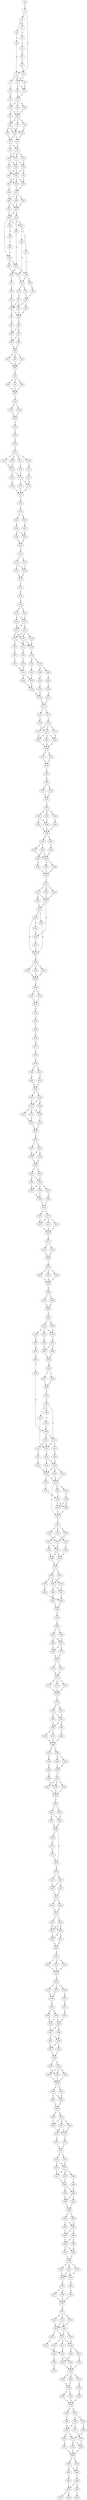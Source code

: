 strict digraph  {
	S0 -> S1 [ label = T ];
	S1 -> S2 [ label = G ];
	S1 -> S3 [ label = G ];
	S2 -> S4 [ label = G ];
	S2 -> S5 [ label = G ];
	S3 -> S6 [ label = C ];
	S3 -> S7 [ label = G ];
	S3 -> S8 [ label = A ];
	S4 -> S9 [ label = A ];
	S5 -> S10 [ label = G ];
	S6 -> S11 [ label = G ];
	S7 -> S12 [ label = A ];
	S8 -> S13 [ label = C ];
	S8 -> S11 [ label = G ];
	S9 -> S3 [ label = G ];
	S10 -> S14 [ label = T ];
	S11 -> S15 [ label = C ];
	S12 -> S16 [ label = A ];
	S13 -> S15 [ label = C ];
	S14 -> S17 [ label = G ];
	S15 -> S18 [ label = T ];
	S15 -> S19 [ label = A ];
	S15 -> S20 [ label = G ];
	S16 -> S19 [ label = A ];
	S17 -> S21 [ label = C ];
	S18 -> S22 [ label = C ];
	S19 -> S23 [ label = G ];
	S19 -> S22 [ label = C ];
	S20 -> S22 [ label = C ];
	S21 -> S24 [ label = C ];
	S22 -> S25 [ label = C ];
	S22 -> S26 [ label = T ];
	S22 -> S27 [ label = A ];
	S23 -> S25 [ label = C ];
	S24 -> S8 [ label = A ];
	S25 -> S28 [ label = C ];
	S25 -> S29 [ label = G ];
	S25 -> S30 [ label = A ];
	S26 -> S29 [ label = G ];
	S27 -> S28 [ label = C ];
	S28 -> S31 [ label = T ];
	S29 -> S32 [ label = C ];
	S29 -> S31 [ label = T ];
	S30 -> S32 [ label = C ];
	S31 -> S33 [ label = G ];
	S32 -> S34 [ label = C ];
	S32 -> S33 [ label = G ];
	S33 -> S35 [ label = G ];
	S33 -> S36 [ label = T ];
	S33 -> S37 [ label = A ];
	S34 -> S37 [ label = A ];
	S35 -> S38 [ label = G ];
	S36 -> S39 [ label = T ];
	S36 -> S40 [ label = C ];
	S37 -> S40 [ label = C ];
	S37 -> S38 [ label = G ];
	S38 -> S41 [ label = G ];
	S38 -> S42 [ label = C ];
	S39 -> S42 [ label = C ];
	S40 -> S42 [ label = C ];
	S40 -> S43 [ label = A ];
	S41 -> S44 [ label = G ];
	S42 -> S44 [ label = G ];
	S42 -> S45 [ label = C ];
	S42 -> S46 [ label = A ];
	S43 -> S45 [ label = C ];
	S44 -> S47 [ label = C ];
	S45 -> S47 [ label = C ];
	S46 -> S48 [ label = G ];
	S47 -> S49 [ label = C ];
	S47 -> S50 [ label = G ];
	S47 -> S51 [ label = T ];
	S48 -> S49 [ label = C ];
	S49 -> S52 [ label = G ];
	S49 -> S53 [ label = A ];
	S50 -> S52 [ label = G ];
	S51 -> S52 [ label = G ];
	S52 -> S54 [ label = A ];
	S52 -> S55 [ label = G ];
	S53 -> S55 [ label = G ];
	S54 -> S56 [ label = C ];
	S54 -> S57 [ label = T ];
	S54 -> S58 [ label = G ];
	S55 -> S59 [ label = C ];
	S55 -> S57 [ label = T ];
	S56 -> S60 [ label = G ];
	S57 -> S61 [ label = T ];
	S57 -> S62 [ label = A ];
	S58 -> S63 [ label = C ];
	S59 -> S63 [ label = C ];
	S59 -> S64 [ label = G ];
	S60 -> S65 [ label = C ];
	S61 -> S66 [ label = C ];
	S62 -> S67 [ label = G ];
	S63 -> S68 [ label = A ];
	S63 -> S66 [ label = C ];
	S64 -> S67 [ label = G ];
	S65 -> S59 [ label = C ];
	S66 -> S69 [ label = G ];
	S66 -> S70 [ label = C ];
	S67 -> S70 [ label = C ];
	S68 -> S71 [ label = T ];
	S69 -> S72 [ label = A ];
	S70 -> S73 [ label = T ];
	S70 -> S74 [ label = C ];
	S71 -> S75 [ label = G ];
	S72 -> S76 [ label = T ];
	S73 -> S77 [ label = C ];
	S74 -> S76 [ label = T ];
	S75 -> S78 [ label = G ];
	S76 -> S79 [ label = G ];
	S76 -> S80 [ label = C ];
	S77 -> S80 [ label = C ];
	S77 -> S81 [ label = T ];
	S78 -> S80 [ label = C ];
	S79 -> S82 [ label = G ];
	S80 -> S82 [ label = G ];
	S80 -> S83 [ label = T ];
	S81 -> S82 [ label = G ];
	S82 -> S84 [ label = G ];
	S83 -> S85 [ label = C ];
	S84 -> S86 [ label = C ];
	S84 -> S87 [ label = A ];
	S85 -> S86 [ label = C ];
	S86 -> S88 [ label = C ];
	S87 -> S89 [ label = A ];
	S87 -> S88 [ label = C ];
	S88 -> S90 [ label = T ];
	S89 -> S90 [ label = T ];
	S90 -> S91 [ label = G ];
	S90 -> S92 [ label = C ];
	S90 -> S93 [ label = T ];
	S91 -> S94 [ label = C ];
	S92 -> S94 [ label = C ];
	S93 -> S94 [ label = C ];
	S94 -> S95 [ label = C ];
	S95 -> S96 [ label = C ];
	S95 -> S97 [ label = T ];
	S95 -> S98 [ label = G ];
	S96 -> S99 [ label = T ];
	S97 -> S99 [ label = T ];
	S98 -> S99 [ label = T ];
	S99 -> S100 [ label = T ];
	S100 -> S101 [ label = T ];
	S100 -> S102 [ label = C ];
	S101 -> S103 [ label = T ];
	S102 -> S103 [ label = T ];
	S103 -> S104 [ label = C ];
	S104 -> S105 [ label = C ];
	S105 -> S106 [ label = A ];
	S106 -> S107 [ label = C ];
	S107 -> S108 [ label = C ];
	S107 -> S109 [ label = G ];
	S107 -> S110 [ label = A ];
	S107 -> S111 [ label = T ];
	S108 -> S112 [ label = C ];
	S109 -> S113 [ label = G ];
	S110 -> S112 [ label = C ];
	S111 -> S114 [ label = T ];
	S112 -> S115 [ label = G ];
	S112 -> S116 [ label = A ];
	S113 -> S117 [ label = C ];
	S114 -> S115 [ label = G ];
	S115 -> S118 [ label = C ];
	S115 -> S119 [ label = G ];
	S116 -> S120 [ label = A ];
	S117 -> S119 [ label = G ];
	S118 -> S121 [ label = G ];
	S119 -> S121 [ label = G ];
	S120 -> S121 [ label = G ];
	S121 -> S122 [ label = A ];
	S122 -> S123 [ label = C ];
	S123 -> S124 [ label = C ];
	S123 -> S125 [ label = A ];
	S124 -> S126 [ label = A ];
	S125 -> S127 [ label = G ];
	S126 -> S128 [ label = G ];
	S126 -> S129 [ label = A ];
	S127 -> S129 [ label = A ];
	S128 -> S130 [ label = G ];
	S129 -> S130 [ label = G ];
	S130 -> S131 [ label = A ];
	S131 -> S132 [ label = C ];
	S131 -> S133 [ label = T ];
	S132 -> S134 [ label = A ];
	S132 -> S135 [ label = C ];
	S133 -> S135 [ label = C ];
	S134 -> S136 [ label = A ];
	S135 -> S136 [ label = A ];
	S136 -> S137 [ label = C ];
	S137 -> S138 [ label = G ];
	S138 -> S139 [ label = A ];
	S139 -> S140 [ label = C ];
	S139 -> S141 [ label = T ];
	S140 -> S142 [ label = C ];
	S140 -> S143 [ label = A ];
	S141 -> S142 [ label = C ];
	S142 -> S144 [ label = G ];
	S142 -> S145 [ label = T ];
	S143 -> S144 [ label = G ];
	S144 -> S146 [ label = G ];
	S144 -> S147 [ label = C ];
	S145 -> S146 [ label = G ];
	S145 -> S148 [ label = T ];
	S145 -> S147 [ label = C ];
	S146 -> S149 [ label = A ];
	S146 -> S150 [ label = G ];
	S147 -> S151 [ label = C ];
	S147 -> S149 [ label = A ];
	S148 -> S149 [ label = A ];
	S149 -> S152 [ label = A ];
	S150 -> S153 [ label = C ];
	S151 -> S154 [ label = G ];
	S152 -> S155 [ label = A ];
	S152 -> S156 [ label = G ];
	S153 -> S157 [ label = C ];
	S154 -> S158 [ label = T ];
	S155 -> S159 [ label = A ];
	S155 -> S160 [ label = T ];
	S156 -> S161 [ label = C ];
	S157 -> S162 [ label = G ];
	S158 -> S162 [ label = G ];
	S159 -> S163 [ label = A ];
	S160 -> S164 [ label = C ];
	S161 -> S165 [ label = T ];
	S162 -> S165 [ label = T ];
	S162 -> S166 [ label = G ];
	S163 -> S167 [ label = C ];
	S164 -> S168 [ label = A ];
	S165 -> S169 [ label = G ];
	S166 -> S169 [ label = G ];
	S167 -> S170 [ label = G ];
	S168 -> S171 [ label = A ];
	S169 -> S170 [ label = G ];
	S170 -> S172 [ label = A ];
	S171 -> S172 [ label = A ];
	S172 -> S173 [ label = C ];
	S172 -> S174 [ label = T ];
	S173 -> S175 [ label = A ];
	S174 -> S176 [ label = G ];
	S175 -> S177 [ label = C ];
	S175 -> S178 [ label = T ];
	S175 -> S179 [ label = A ];
	S176 -> S178 [ label = T ];
	S177 -> S180 [ label = C ];
	S178 -> S180 [ label = C ];
	S178 -> S181 [ label = A ];
	S178 -> S182 [ label = G ];
	S179 -> S182 [ label = G ];
	S180 -> S183 [ label = A ];
	S181 -> S183 [ label = A ];
	S182 -> S183 [ label = A ];
	S183 -> S184 [ label = G ];
	S183 -> S185 [ label = A ];
	S184 -> S186 [ label = C ];
	S185 -> S186 [ label = C ];
	S186 -> S187 [ label = T ];
	S187 -> S188 [ label = G ];
	S188 -> S189 [ label = C ];
	S188 -> S190 [ label = T ];
	S189 -> S191 [ label = G ];
	S190 -> S191 [ label = G ];
	S191 -> S192 [ label = C ];
	S192 -> S193 [ label = C ];
	S192 -> S194 [ label = G ];
	S192 -> S195 [ label = A ];
	S193 -> S196 [ label = A ];
	S193 -> S197 [ label = C ];
	S194 -> S198 [ label = G ];
	S195 -> S196 [ label = A ];
	S196 -> S199 [ label = A ];
	S197 -> S199 [ label = A ];
	S198 -> S199 [ label = A ];
	S199 -> S200 [ label = G ];
	S199 -> S201 [ label = C ];
	S200 -> S202 [ label = C ];
	S200 -> S203 [ label = A ];
	S201 -> S204 [ label = T ];
	S202 -> S205 [ label = A ];
	S202 -> S206 [ label = T ];
	S203 -> S205 [ label = A ];
	S204 -> S205 [ label = A ];
	S205 -> S207 [ label = C ];
	S205 -> S208 [ label = T ];
	S206 -> S209 [ label = G ];
	S207 -> S210 [ label = C ];
	S208 -> S210 [ label = C ];
	S209 -> S210 [ label = C ];
	S210 -> S211 [ label = T ];
	S211 -> S212 [ label = C ];
	S211 -> S213 [ label = T ];
	S211 -> S214 [ label = G ];
	S212 -> S215 [ label = T ];
	S212 -> S216 [ label = A ];
	S213 -> S215 [ label = T ];
	S214 -> S215 [ label = T ];
	S215 -> S217 [ label = C ];
	S215 -> S218 [ label = C ];
	S216 -> S217 [ label = C ];
	S217 -> S219 [ label = C ];
	S217 -> S220 [ label = T ];
	S218 -> S221 [ label = A ];
	S219 -> S222 [ label = G ];
	S219 -> S223 [ label = G ];
	S220 -> S223 [ label = G ];
	S221 -> S223 [ label = G ];
	S222 -> S218 [ label = C ];
	S223 -> S224 [ label = G ];
	S224 -> S225 [ label = T ];
	S224 -> S226 [ label = C ];
	S224 -> S227 [ label = A ];
	S225 -> S228 [ label = G ];
	S226 -> S228 [ label = G ];
	S227 -> S228 [ label = G ];
	S228 -> S229 [ label = G ];
	S229 -> S230 [ label = C ];
	S229 -> S231 [ label = T ];
	S230 -> S232 [ label = T ];
	S231 -> S232 [ label = T ];
	S232 -> S233 [ label = G ];
	S233 -> S234 [ label = G ];
	S234 -> S235 [ label = T ];
	S235 -> S236 [ label = G ];
	S236 -> S237 [ label = G ];
	S237 -> S238 [ label = T ];
	S238 -> S239 [ label = T ];
	S239 -> S240 [ label = C ];
	S239 -> S241 [ label = T ];
	S240 -> S242 [ label = A ];
	S241 -> S243 [ label = G ];
	S242 -> S244 [ label = G ];
	S243 -> S244 [ label = G ];
	S244 -> S245 [ label = C ];
	S244 -> S246 [ label = T ];
	S245 -> S247 [ label = A ];
	S246 -> S248 [ label = T ];
	S246 -> S247 [ label = A ];
	S247 -> S249 [ label = G ];
	S247 -> S250 [ label = C ];
	S247 -> S251 [ label = A ];
	S248 -> S250 [ label = C ];
	S249 -> S252 [ label = C ];
	S250 -> S253 [ label = T ];
	S251 -> S252 [ label = C ];
	S252 -> S254 [ label = T ];
	S253 -> S254 [ label = T ];
	S254 -> S255 [ label = G ];
	S255 -> S256 [ label = T ];
	S255 -> S257 [ label = C ];
	S256 -> S258 [ label = G ];
	S257 -> S258 [ label = G ];
	S257 -> S259 [ label = A ];
	S258 -> S260 [ label = G ];
	S259 -> S260 [ label = G ];
	S260 -> S261 [ label = T ];
	S260 -> S262 [ label = C ];
	S261 -> S263 [ label = C ];
	S262 -> S264 [ label = G ];
	S262 -> S263 [ label = C ];
	S263 -> S265 [ label = A ];
	S263 -> S266 [ label = C ];
	S263 -> S267 [ label = G ];
	S264 -> S265 [ label = A ];
	S265 -> S268 [ label = C ];
	S266 -> S268 [ label = C ];
	S267 -> S269 [ label = G ];
	S268 -> S270 [ label = T ];
	S269 -> S270 [ label = T ];
	S270 -> S271 [ label = C ];
	S270 -> S272 [ label = G ];
	S271 -> S273 [ label = C ];
	S271 -> S274 [ label = T ];
	S271 -> S275 [ label = G ];
	S272 -> S275 [ label = G ];
	S273 -> S276 [ label = A ];
	S274 -> S276 [ label = A ];
	S275 -> S276 [ label = A ];
	S276 -> S277 [ label = A ];
	S277 -> S278 [ label = C ];
	S277 -> S279 [ label = T ];
	S278 -> S280 [ label = C ];
	S279 -> S280 [ label = C ];
	S280 -> S281 [ label = T ];
	S281 -> S282 [ label = G ];
	S281 -> S283 [ label = C ];
	S281 -> S284 [ label = T ];
	S282 -> S285 [ label = A ];
	S283 -> S285 [ label = A ];
	S284 -> S285 [ label = A ];
	S285 -> S286 [ label = A ];
	S286 -> S287 [ label = C ];
	S286 -> S288 [ label = T ];
	S287 -> S289 [ label = G ];
	S288 -> S289 [ label = G ];
	S289 -> S290 [ label = G ];
	S290 -> S291 [ label = C ];
	S290 -> S292 [ label = G ];
	S291 -> S293 [ label = A ];
	S291 -> S294 [ label = A ];
	S291 -> S295 [ label = C ];
	S292 -> S293 [ label = A ];
	S293 -> S296 [ label = G ];
	S294 -> S297 [ label = G ];
	S295 -> S298 [ label = A ];
	S296 -> S299 [ label = A ];
	S296 -> S300 [ label = G ];
	S297 -> S301 [ label = G ];
	S298 -> S300 [ label = G ];
	S299 -> S302 [ label = T ];
	S300 -> S302 [ label = T ];
	S301 -> S303 [ label = A ];
	S302 -> S304 [ label = A ];
	S303 -> S305 [ label = G ];
	S304 -> S306 [ label = C ];
	S304 -> S307 [ label = T ];
	S305 -> S308 [ label = G ];
	S306 -> S309 [ label = T ];
	S307 -> S309 [ label = T ];
	S308 -> S310 [ label = A ];
	S308 -> S311 [ label = C ];
	S309 -> S312 [ label = T ];
	S310 -> S313 [ label = G ];
	S310 -> S314 [ label = A ];
	S311 -> S315 [ label = C ];
	S311 -> S314 [ label = A ];
	S312 -> S316 [ label = C ];
	S313 -> S317 [ label = T ];
	S314 -> S318 [ label = C ];
	S315 -> S319 [ label = G ];
	S316 -> S320 [ label = C ];
	S316 -> S321 [ label = G ];
	S316 -> S311 [ label = C ];
	S317 -> S322 [ label = C ];
	S318 -> S323 [ label = A ];
	S318 -> S324 [ label = T ];
	S319 -> S323 [ label = A ];
	S320 -> S325 [ label = A ];
	S321 -> S314 [ label = A ];
	S322 -> S326 [ label = C ];
	S323 -> S327 [ label = G ];
	S323 -> S326 [ label = C ];
	S323 -> S328 [ label = T ];
	S324 -> S326 [ label = C ];
	S325 -> S308 [ label = G ];
	S326 -> S329 [ label = T ];
	S326 -> S330 [ label = C ];
	S327 -> S330 [ label = C ];
	S328 -> S330 [ label = C ];
	S329 -> S331 [ label = C ];
	S330 -> S332 [ label = G ];
	S330 -> S333 [ label = A ];
	S330 -> S334 [ label = C ];
	S331 -> S335 [ label = C ];
	S332 -> S335 [ label = C ];
	S333 -> S336 [ label = T ];
	S334 -> S337 [ label = C ];
	S335 -> S338 [ label = T ];
	S335 -> S339 [ label = G ];
	S336 -> S339 [ label = G ];
	S336 -> S338 [ label = T ];
	S337 -> S340 [ label = C ];
	S337 -> S341 [ label = T ];
	S337 -> S342 [ label = A ];
	S338 -> S334 [ label = C ];
	S339 -> S334 [ label = C ];
	S340 -> S343 [ label = A ];
	S340 -> S344 [ label = T ];
	S341 -> S345 [ label = C ];
	S342 -> S345 [ label = C ];
	S343 -> S346 [ label = A ];
	S343 -> S347 [ label = G ];
	S344 -> S348 [ label = C ];
	S345 -> S347 [ label = G ];
	S346 -> S349 [ label = G ];
	S347 -> S350 [ label = C ];
	S347 -> S349 [ label = G ];
	S348 -> S350 [ label = C ];
	S349 -> S351 [ label = C ];
	S350 -> S351 [ label = C ];
	S351 -> S352 [ label = A ];
	S351 -> S353 [ label = G ];
	S352 -> S354 [ label = C ];
	S352 -> S355 [ label = G ];
	S352 -> S356 [ label = T ];
	S353 -> S354 [ label = C ];
	S354 -> S357 [ label = C ];
	S354 -> S358 [ label = G ];
	S355 -> S359 [ label = A ];
	S356 -> S357 [ label = C ];
	S357 -> S360 [ label = G ];
	S358 -> S361 [ label = A ];
	S359 -> S360 [ label = G ];
	S360 -> S362 [ label = G ];
	S361 -> S362 [ label = G ];
	S362 -> S363 [ label = C ];
	S363 -> S364 [ label = A ];
	S364 -> S365 [ label = C ];
	S364 -> S366 [ label = G ];
	S365 -> S367 [ label = C ];
	S365 -> S368 [ label = G ];
	S366 -> S367 [ label = C ];
	S367 -> S369 [ label = A ];
	S367 -> S370 [ label = C ];
	S368 -> S369 [ label = A ];
	S369 -> S371 [ label = G ];
	S370 -> S371 [ label = G ];
	S371 -> S372 [ label = A ];
	S371 -> S373 [ label = C ];
	S372 -> S374 [ label = G ];
	S373 -> S374 [ label = G ];
	S374 -> S375 [ label = G ];
	S374 -> S376 [ label = A ];
	S374 -> S377 [ label = T ];
	S375 -> S378 [ label = A ];
	S376 -> S378 [ label = A ];
	S377 -> S378 [ label = A ];
	S378 -> S379 [ label = A ];
	S379 -> S380 [ label = G ];
	S379 -> S381 [ label = A ];
	S380 -> S382 [ label = C ];
	S380 -> S383 [ label = A ];
	S381 -> S382 [ label = C ];
	S382 -> S384 [ label = A ];
	S382 -> S385 [ label = C ];
	S383 -> S384 [ label = A ];
	S384 -> S386 [ label = G ];
	S384 -> S387 [ label = A ];
	S385 -> S388 [ label = C ];
	S386 -> S389 [ label = G ];
	S387 -> S389 [ label = G ];
	S388 -> S389 [ label = G ];
	S389 -> S390 [ label = G ];
	S389 -> S391 [ label = A ];
	S390 -> S392 [ label = A ];
	S390 -> S393 [ label = C ];
	S391 -> S394 [ label = G ];
	S392 -> S395 [ label = A ];
	S393 -> S395 [ label = A ];
	S394 -> S396 [ label = G ];
	S395 -> S397 [ label = T ];
	S396 -> S398 [ label = C ];
	S397 -> S399 [ label = C ];
	S397 -> S400 [ label = T ];
	S397 -> S401 [ label = G ];
	S398 -> S399 [ label = C ];
	S399 -> S402 [ label = T ];
	S400 -> S402 [ label = T ];
	S401 -> S402 [ label = T ];
	S402 -> S403 [ label = T ];
	S403 -> S404 [ label = C ];
	S403 -> S405 [ label = T ];
	S404 -> S406 [ label = T ];
	S404 -> S407 [ label = C ];
	S405 -> S406 [ label = T ];
	S406 -> S408 [ label = G ];
	S407 -> S408 [ label = G ];
	S408 -> S409 [ label = G ];
	S408 -> S410 [ label = G ];
	S409 -> S411 [ label = A ];
	S410 -> S412 [ label = A ];
	S411 -> S413 [ label = A ];
	S412 -> S414 [ label = G ];
	S412 -> S415 [ label = C ];
	S413 -> S410 [ label = G ];
	S414 -> S416 [ label = C ];
	S415 -> S417 [ label = G ];
	S415 -> S416 [ label = C ];
	S416 -> S418 [ label = T ];
	S417 -> S418 [ label = T ];
	S418 -> S419 [ label = G ];
	S418 -> S420 [ label = C ];
	S419 -> S421 [ label = G ];
	S420 -> S421 [ label = G ];
	S421 -> S422 [ label = A ];
	S421 -> S423 [ label = C ];
	S422 -> S424 [ label = G ];
	S422 -> S425 [ label = A ];
	S423 -> S425 [ label = A ];
	S423 -> S424 [ label = G ];
	S424 -> S426 [ label = G ];
	S425 -> S426 [ label = G ];
	S425 -> S427 [ label = A ];
	S426 -> S428 [ label = G ];
	S427 -> S428 [ label = G ];
	S428 -> S429 [ label = G ];
	S429 -> S430 [ label = A ];
	S429 -> S431 [ label = C ];
	S429 -> S432 [ label = G ];
	S430 -> S433 [ label = C ];
	S431 -> S433 [ label = C ];
	S432 -> S433 [ label = C ];
	S433 -> S434 [ label = G ];
	S434 -> S435 [ label = T ];
	S434 -> S436 [ label = G ];
	S434 -> S437 [ label = C ];
	S435 -> S438 [ label = T ];
	S436 -> S439 [ label = A ];
	S437 -> S438 [ label = T ];
	S438 -> S440 [ label = A ];
	S439 -> S441 [ label = G ];
	S440 -> S442 [ label = C ];
	S440 -> S443 [ label = T ];
	S441 -> S444 [ label = A ];
	S442 -> S445 [ label = T ];
	S443 -> S446 [ label = C ];
	S443 -> S445 [ label = T ];
	S444 -> S446 [ label = C ];
	S445 -> S447 [ label = A ];
	S446 -> S448 [ label = G ];
	S446 -> S447 [ label = A ];
	S447 -> S449 [ label = C ];
	S447 -> S450 [ label = T ];
	S448 -> S449 [ label = C ];
	S449 -> S451 [ label = C ];
	S449 -> S452 [ label = T ];
	S450 -> S451 [ label = C ];
	S451 -> S453 [ label = C ];
	S452 -> S453 [ label = C ];
	S453 -> S454 [ label = G ];
	S453 -> S455 [ label = T ];
	S454 -> S456 [ label = C ];
	S454 -> S457 [ label = G ];
	S454 -> S458 [ label = T ];
	S455 -> S456 [ label = C ];
	S456 -> S459 [ label = T ];
	S457 -> S459 [ label = T ];
	S458 -> S459 [ label = T ];
	S459 -> S460 [ label = G ];
	S459 -> S461 [ label = C ];
	S460 -> S462 [ label = A ];
	S460 -> S463 [ label = C ];
	S461 -> S462 [ label = A ];
	S462 -> S464 [ label = A ];
	S463 -> S464 [ label = A ];
	S464 -> S465 [ label = G ];
	S464 -> S466 [ label = A ];
	S465 -> S467 [ label = A ];
	S465 -> S468 [ label = G ];
	S465 -> S469 [ label = T ];
	S466 -> S469 [ label = T ];
	S467 -> S470 [ label = A ];
	S467 -> S471 [ label = C ];
	S468 -> S471 [ label = C ];
	S469 -> S471 [ label = C ];
	S470 -> S472 [ label = G ];
	S471 -> S473 [ label = C ];
	S472 -> S474 [ label = A ];
	S473 -> S474 [ label = A ];
	S474 -> S475 [ label = G ];
	S474 -> S476 [ label = C ];
	S475 -> S477 [ label = C ];
	S476 -> S478 [ label = G ];
	S476 -> S477 [ label = C ];
	S477 -> S479 [ label = G ];
	S477 -> S480 [ label = A ];
	S477 -> S481 [ label = C ];
	S478 -> S481 [ label = C ];
	S479 -> S482 [ label = T ];
	S480 -> S483 [ label = C ];
	S481 -> S482 [ label = T ];
	S482 -> S484 [ label = G ];
	S482 -> S485 [ label = C ];
	S483 -> S485 [ label = C ];
	S484 -> S486 [ label = A ];
	S485 -> S487 [ label = C ];
	S485 -> S486 [ label = A ];
	S486 -> S488 [ label = T ];
	S487 -> S488 [ label = T ];
	S488 -> S489 [ label = G ];
	S488 -> S490 [ label = C ];
	S489 -> S491 [ label = A ];
	S489 -> S492 [ label = C ];
	S490 -> S491 [ label = A ];
	S491 -> S493 [ label = T ];
	S491 -> S494 [ label = A ];
	S492 -> S493 [ label = T ];
	S493 -> S495 [ label = G ];
	S494 -> S495 [ label = G ];
	S494 -> S496 [ label = A ];
	S495 -> S497 [ label = G ];
	S495 -> S498 [ label = A ];
	S496 -> S498 [ label = A ];
	S497 -> S499 [ label = T ];
	S498 -> S499 [ label = T ];
	S499 -> S500 [ label = G ];
	S499 -> S501 [ label = C ];
	S499 -> S502 [ label = T ];
	S500 -> S503 [ label = G ];
	S501 -> S503 [ label = G ];
	S501 -> S504 [ label = C ];
	S502 -> S503 [ label = G ];
	S503 -> S505 [ label = C ];
	S504 -> S506 [ label = A ];
	S505 -> S507 [ label = C ];
	S505 -> S508 [ label = A ];
	S506 -> S509 [ label = G ];
	S507 -> S510 [ label = C ];
	S508 -> S510 [ label = C ];
	S509 -> S510 [ label = C ];
	S510 -> S511 [ label = C ];
	S511 -> S512 [ label = G ];
	S511 -> S513 [ label = C ];
	S511 -> S514 [ label = A ];
	S512 -> S515 [ label = G ];
	S513 -> S516 [ label = A ];
	S513 -> S515 [ label = G ];
	S514 -> S515 [ label = G ];
	S515 -> S517 [ label = C ];
	S515 -> S518 [ label = T ];
	S516 -> S517 [ label = C ];
	S516 -> S519 [ label = G ];
	S517 -> S520 [ label = T ];
	S517 -> S521 [ label = G ];
	S517 -> S522 [ label = A ];
	S518 -> S523 [ label = C ];
	S519 -> S522 [ label = A ];
	S520 -> S524 [ label = T ];
	S521 -> S525 [ label = G ];
	S522 -> S526 [ label = C ];
	S522 -> S527 [ label = A ];
	S523 -> S525 [ label = G ];
	S524 -> S528 [ label = C ];
	S525 -> S529 [ label = G ];
	S525 -> S530 [ label = A ];
	S526 -> S530 [ label = A ];
	S527 -> S531 [ label = T ];
	S528 -> S532 [ label = A ];
	S529 -> S533 [ label = G ];
	S530 -> S533 [ label = G ];
	S531 -> S533 [ label = G ];
	S533 -> S535 [ label = A ];
	S533 -> S536 [ label = C ];
	S533 -> S537 [ label = G ];
	S535 -> S538 [ label = C ];
	S536 -> S538 [ label = C ];
	S537 -> S539 [ label = A ];
	S538 -> S540 [ label = G ];
	S538 -> S541 [ label = C ];
	S539 -> S542 [ label = T ];
	S540 -> S543 [ label = G ];
	S541 -> S543 [ label = G ];
	S542 -> S543 [ label = G ];
	S543 -> S544 [ label = G ];
	S543 -> S545 [ label = A ];
	S544 -> S546 [ label = C ];
	S545 -> S547 [ label = G ];
	S545 -> S548 [ label = A ];
	S546 -> S549 [ label = G ];
	S547 -> S550 [ label = C ];
	S548 -> S549 [ label = G ];
	S548 -> S551 [ label = T ];
	S549 -> S552 [ label = T ];
	S549 -> S553 [ label = C ];
	S550 -> S552 [ label = T ];
	S551 -> S554 [ label = A ];
	S552 -> S555 [ label = C ];
	S552 -> S556 [ label = G ];
	S553 -> S557 [ label = A ];
	S554 -> S555 [ label = C ];
	S555 -> S558 [ label = G ];
	S556 -> S558 [ label = G ];
	S557 -> S558 [ label = G ];
	S558 -> S559 [ label = A ];
	S558 -> S560 [ label = C ];
	S559 -> S561 [ label = A ];
	S559 -> S562 [ label = C ];
	S560 -> S562 [ label = C ];
	S561 -> S563 [ label = G ];
	S562 -> S564 [ label = T ];
	S563 -> S565 [ label = T ];
	S564 -> S566 [ label = C ];
	S564 -> S565 [ label = T ];
	S565 -> S567 [ label = A ];
	S565 -> S568 [ label = G ];
	S566 -> S569 [ label = T ];
}
